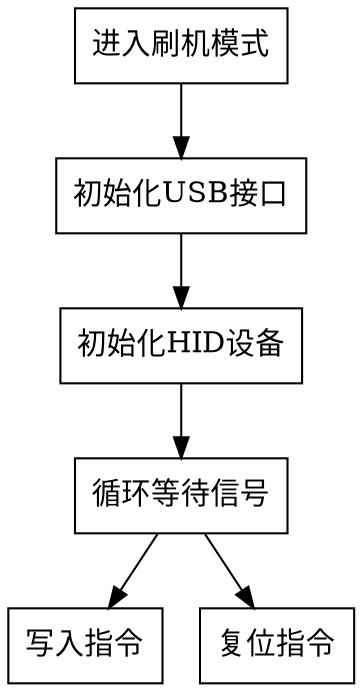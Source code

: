 digraph {
    node [shape="box"];

    进入刷机模式
    初始化USB接口
    初始化HID设备
    
    循环等待信号

    进入刷机模式 -> 初始化USB接口 -> 初始化HID设备 -> 循环等待信号

    写入指令
    复位指令

    循环等待信号 -> {写入指令,复位指令}
}
